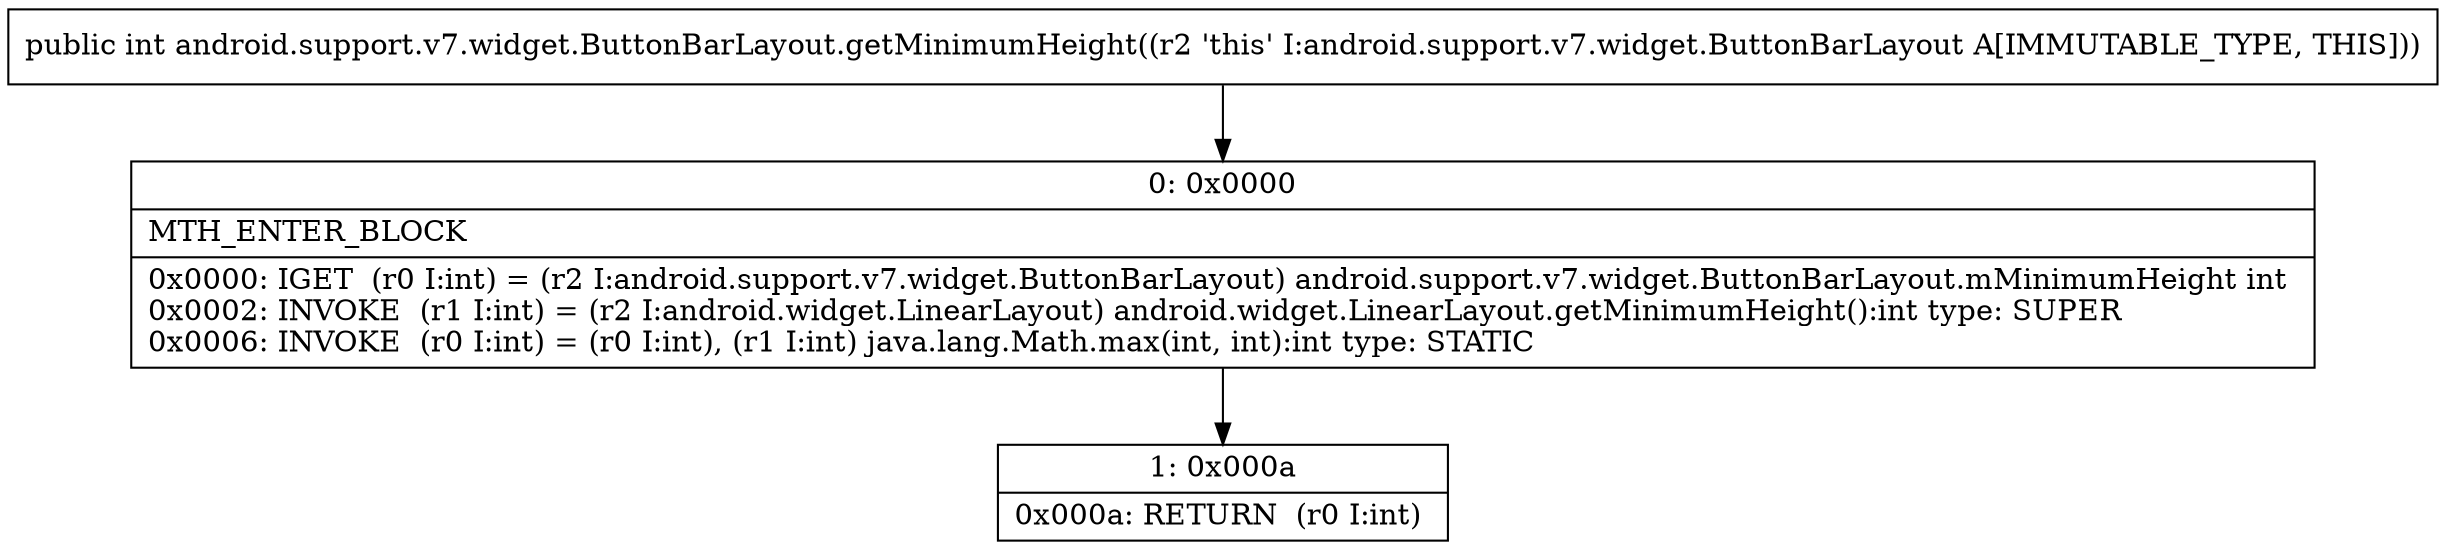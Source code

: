 digraph "CFG forandroid.support.v7.widget.ButtonBarLayout.getMinimumHeight()I" {
Node_0 [shape=record,label="{0\:\ 0x0000|MTH_ENTER_BLOCK\l|0x0000: IGET  (r0 I:int) = (r2 I:android.support.v7.widget.ButtonBarLayout) android.support.v7.widget.ButtonBarLayout.mMinimumHeight int \l0x0002: INVOKE  (r1 I:int) = (r2 I:android.widget.LinearLayout) android.widget.LinearLayout.getMinimumHeight():int type: SUPER \l0x0006: INVOKE  (r0 I:int) = (r0 I:int), (r1 I:int) java.lang.Math.max(int, int):int type: STATIC \l}"];
Node_1 [shape=record,label="{1\:\ 0x000a|0x000a: RETURN  (r0 I:int) \l}"];
MethodNode[shape=record,label="{public int android.support.v7.widget.ButtonBarLayout.getMinimumHeight((r2 'this' I:android.support.v7.widget.ButtonBarLayout A[IMMUTABLE_TYPE, THIS])) }"];
MethodNode -> Node_0;
Node_0 -> Node_1;
}

